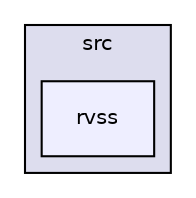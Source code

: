 digraph "src/rvss" {
  compound=true
  node [ fontsize="10", fontname="Helvetica"];
  edge [ labelfontsize="10", labelfontname="Helvetica"];
  subgraph clusterdir_68267d1309a1af8e8297ef4c3efbcdba {
    graph [ bgcolor="#ddddee", pencolor="black", label="src" fontname="Helvetica", fontsize="10", URL="dir_68267d1309a1af8e8297ef4c3efbcdba.html"]
  dir_08bc56ef990ebd4a624c1d97e6ba69c0 [shape=box, label="rvss", style="filled", fillcolor="#eeeeff", pencolor="black", URL="dir_08bc56ef990ebd4a624c1d97e6ba69c0.html"];
  }
}
